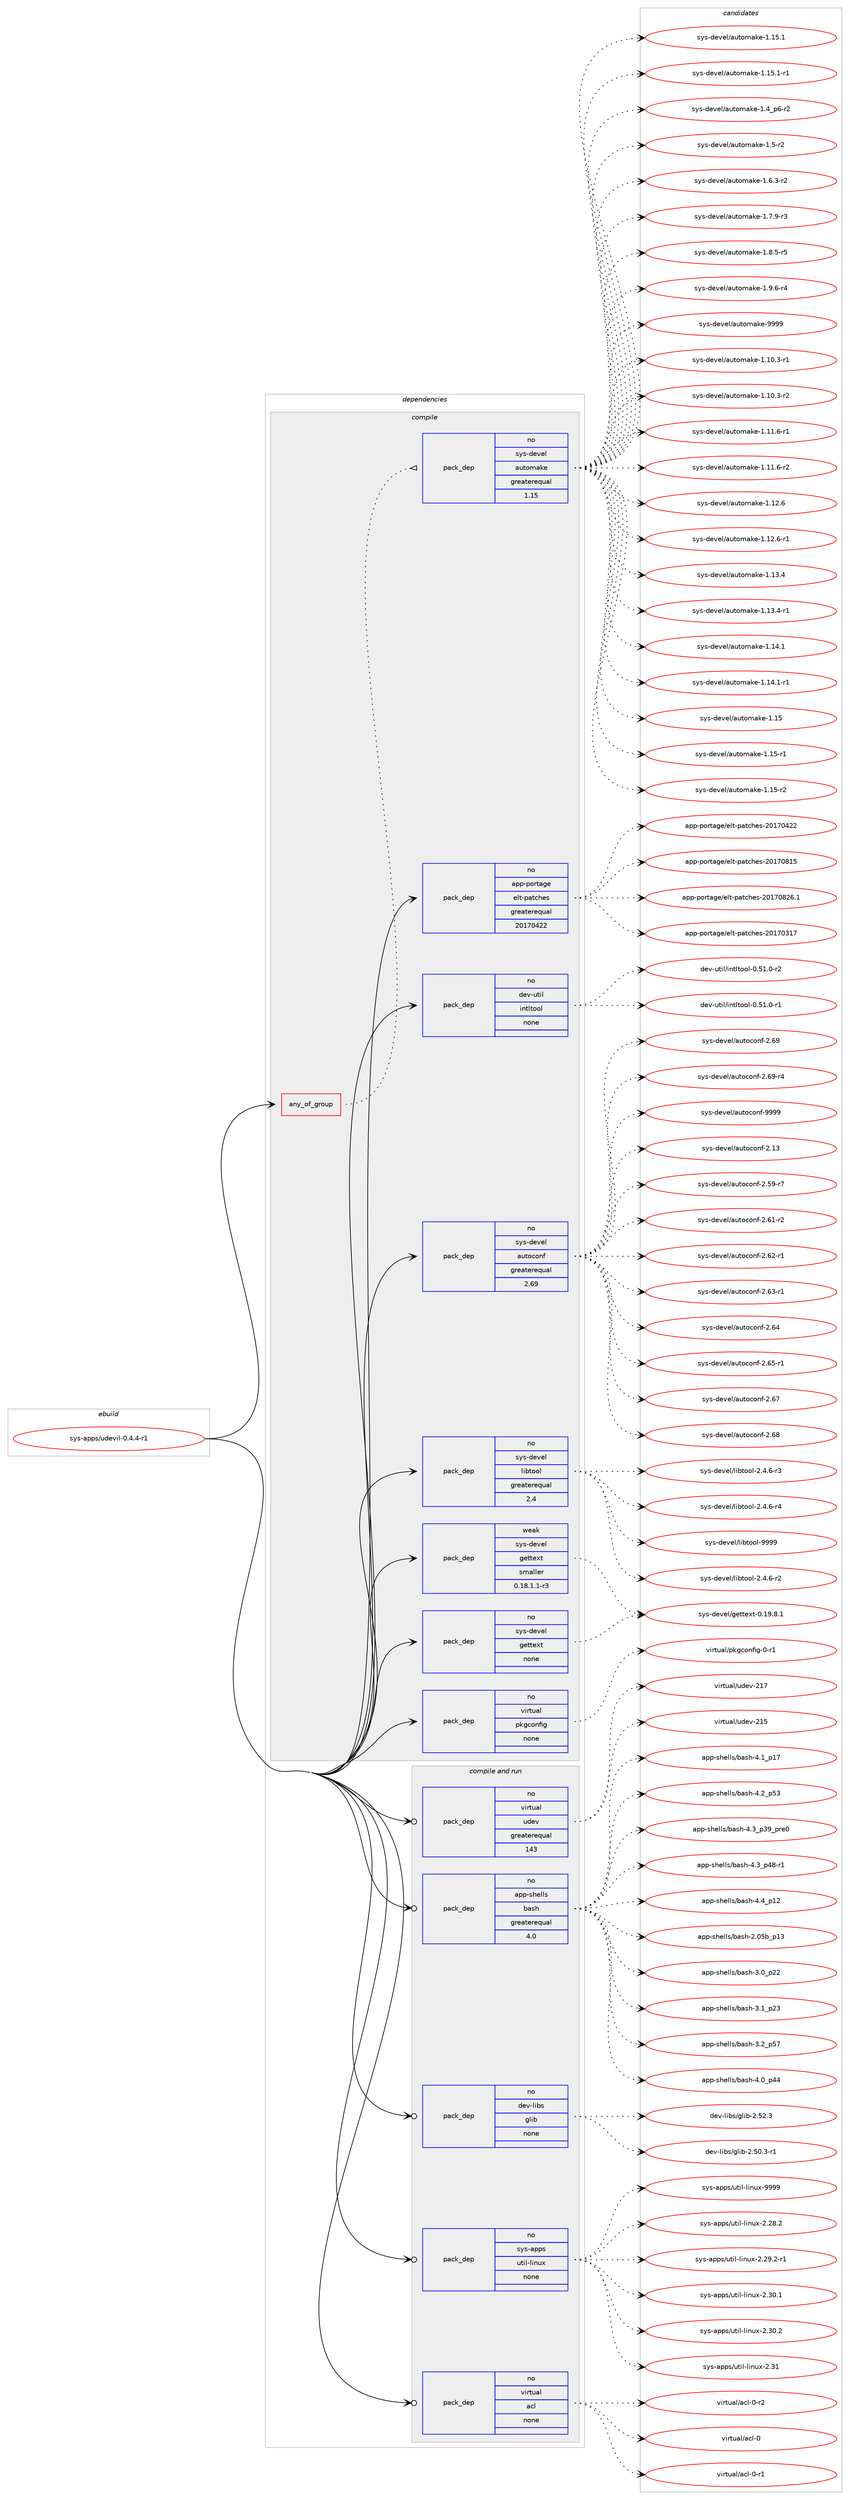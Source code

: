 digraph prolog {

# *************
# Graph options
# *************

newrank=true;
concentrate=true;
compound=true;
graph [rankdir=LR,fontname=Helvetica,fontsize=10,ranksep=1.5];#, ranksep=2.5, nodesep=0.2];
edge  [arrowhead=vee];
node  [fontname=Helvetica,fontsize=10];

# **********
# The ebuild
# **********

subgraph cluster_leftcol {
color=gray;
rank=same;
label=<<i>ebuild</i>>;
id [label="sys-apps/udevil-0.4.4-r1", color=red, width=4, href="../sys-apps/udevil-0.4.4-r1.svg"];
}

# ****************
# The dependencies
# ****************

subgraph cluster_midcol {
color=gray;
label=<<i>dependencies</i>>;
subgraph cluster_compile {
fillcolor="#eeeeee";
style=filled;
label=<<i>compile</i>>;
subgraph any7924 {
dependency473472 [label=<<TABLE BORDER="0" CELLBORDER="1" CELLSPACING="0" CELLPADDING="4"><TR><TD CELLPADDING="10">any_of_group</TD></TR></TABLE>>, shape=none, color=red];subgraph pack351126 {
dependency473473 [label=<<TABLE BORDER="0" CELLBORDER="1" CELLSPACING="0" CELLPADDING="4" WIDTH="220"><TR><TD ROWSPAN="6" CELLPADDING="30">pack_dep</TD></TR><TR><TD WIDTH="110">no</TD></TR><TR><TD>sys-devel</TD></TR><TR><TD>automake</TD></TR><TR><TD>greaterequal</TD></TR><TR><TD>1.15</TD></TR></TABLE>>, shape=none, color=blue];
}
dependency473472:e -> dependency473473:w [weight=20,style="dotted",arrowhead="oinv"];
}
id:e -> dependency473472:w [weight=20,style="solid",arrowhead="vee"];
subgraph pack351127 {
dependency473474 [label=<<TABLE BORDER="0" CELLBORDER="1" CELLSPACING="0" CELLPADDING="4" WIDTH="220"><TR><TD ROWSPAN="6" CELLPADDING="30">pack_dep</TD></TR><TR><TD WIDTH="110">no</TD></TR><TR><TD>app-portage</TD></TR><TR><TD>elt-patches</TD></TR><TR><TD>greaterequal</TD></TR><TR><TD>20170422</TD></TR></TABLE>>, shape=none, color=blue];
}
id:e -> dependency473474:w [weight=20,style="solid",arrowhead="vee"];
subgraph pack351128 {
dependency473475 [label=<<TABLE BORDER="0" CELLBORDER="1" CELLSPACING="0" CELLPADDING="4" WIDTH="220"><TR><TD ROWSPAN="6" CELLPADDING="30">pack_dep</TD></TR><TR><TD WIDTH="110">no</TD></TR><TR><TD>dev-util</TD></TR><TR><TD>intltool</TD></TR><TR><TD>none</TD></TR><TR><TD></TD></TR></TABLE>>, shape=none, color=blue];
}
id:e -> dependency473475:w [weight=20,style="solid",arrowhead="vee"];
subgraph pack351129 {
dependency473476 [label=<<TABLE BORDER="0" CELLBORDER="1" CELLSPACING="0" CELLPADDING="4" WIDTH="220"><TR><TD ROWSPAN="6" CELLPADDING="30">pack_dep</TD></TR><TR><TD WIDTH="110">no</TD></TR><TR><TD>sys-devel</TD></TR><TR><TD>autoconf</TD></TR><TR><TD>greaterequal</TD></TR><TR><TD>2.69</TD></TR></TABLE>>, shape=none, color=blue];
}
id:e -> dependency473476:w [weight=20,style="solid",arrowhead="vee"];
subgraph pack351130 {
dependency473477 [label=<<TABLE BORDER="0" CELLBORDER="1" CELLSPACING="0" CELLPADDING="4" WIDTH="220"><TR><TD ROWSPAN="6" CELLPADDING="30">pack_dep</TD></TR><TR><TD WIDTH="110">no</TD></TR><TR><TD>sys-devel</TD></TR><TR><TD>gettext</TD></TR><TR><TD>none</TD></TR><TR><TD></TD></TR></TABLE>>, shape=none, color=blue];
}
id:e -> dependency473477:w [weight=20,style="solid",arrowhead="vee"];
subgraph pack351131 {
dependency473478 [label=<<TABLE BORDER="0" CELLBORDER="1" CELLSPACING="0" CELLPADDING="4" WIDTH="220"><TR><TD ROWSPAN="6" CELLPADDING="30">pack_dep</TD></TR><TR><TD WIDTH="110">no</TD></TR><TR><TD>sys-devel</TD></TR><TR><TD>libtool</TD></TR><TR><TD>greaterequal</TD></TR><TR><TD>2.4</TD></TR></TABLE>>, shape=none, color=blue];
}
id:e -> dependency473478:w [weight=20,style="solid",arrowhead="vee"];
subgraph pack351132 {
dependency473479 [label=<<TABLE BORDER="0" CELLBORDER="1" CELLSPACING="0" CELLPADDING="4" WIDTH="220"><TR><TD ROWSPAN="6" CELLPADDING="30">pack_dep</TD></TR><TR><TD WIDTH="110">no</TD></TR><TR><TD>virtual</TD></TR><TR><TD>pkgconfig</TD></TR><TR><TD>none</TD></TR><TR><TD></TD></TR></TABLE>>, shape=none, color=blue];
}
id:e -> dependency473479:w [weight=20,style="solid",arrowhead="vee"];
subgraph pack351133 {
dependency473480 [label=<<TABLE BORDER="0" CELLBORDER="1" CELLSPACING="0" CELLPADDING="4" WIDTH="220"><TR><TD ROWSPAN="6" CELLPADDING="30">pack_dep</TD></TR><TR><TD WIDTH="110">weak</TD></TR><TR><TD>sys-devel</TD></TR><TR><TD>gettext</TD></TR><TR><TD>smaller</TD></TR><TR><TD>0.18.1.1-r3</TD></TR></TABLE>>, shape=none, color=blue];
}
id:e -> dependency473480:w [weight=20,style="solid",arrowhead="vee"];
}
subgraph cluster_compileandrun {
fillcolor="#eeeeee";
style=filled;
label=<<i>compile and run</i>>;
subgraph pack351134 {
dependency473481 [label=<<TABLE BORDER="0" CELLBORDER="1" CELLSPACING="0" CELLPADDING="4" WIDTH="220"><TR><TD ROWSPAN="6" CELLPADDING="30">pack_dep</TD></TR><TR><TD WIDTH="110">no</TD></TR><TR><TD>app-shells</TD></TR><TR><TD>bash</TD></TR><TR><TD>greaterequal</TD></TR><TR><TD>4.0</TD></TR></TABLE>>, shape=none, color=blue];
}
id:e -> dependency473481:w [weight=20,style="solid",arrowhead="odotvee"];
subgraph pack351135 {
dependency473482 [label=<<TABLE BORDER="0" CELLBORDER="1" CELLSPACING="0" CELLPADDING="4" WIDTH="220"><TR><TD ROWSPAN="6" CELLPADDING="30">pack_dep</TD></TR><TR><TD WIDTH="110">no</TD></TR><TR><TD>dev-libs</TD></TR><TR><TD>glib</TD></TR><TR><TD>none</TD></TR><TR><TD></TD></TR></TABLE>>, shape=none, color=blue];
}
id:e -> dependency473482:w [weight=20,style="solid",arrowhead="odotvee"];
subgraph pack351136 {
dependency473483 [label=<<TABLE BORDER="0" CELLBORDER="1" CELLSPACING="0" CELLPADDING="4" WIDTH="220"><TR><TD ROWSPAN="6" CELLPADDING="30">pack_dep</TD></TR><TR><TD WIDTH="110">no</TD></TR><TR><TD>sys-apps</TD></TR><TR><TD>util-linux</TD></TR><TR><TD>none</TD></TR><TR><TD></TD></TR></TABLE>>, shape=none, color=blue];
}
id:e -> dependency473483:w [weight=20,style="solid",arrowhead="odotvee"];
subgraph pack351137 {
dependency473484 [label=<<TABLE BORDER="0" CELLBORDER="1" CELLSPACING="0" CELLPADDING="4" WIDTH="220"><TR><TD ROWSPAN="6" CELLPADDING="30">pack_dep</TD></TR><TR><TD WIDTH="110">no</TD></TR><TR><TD>virtual</TD></TR><TR><TD>acl</TD></TR><TR><TD>none</TD></TR><TR><TD></TD></TR></TABLE>>, shape=none, color=blue];
}
id:e -> dependency473484:w [weight=20,style="solid",arrowhead="odotvee"];
subgraph pack351138 {
dependency473485 [label=<<TABLE BORDER="0" CELLBORDER="1" CELLSPACING="0" CELLPADDING="4" WIDTH="220"><TR><TD ROWSPAN="6" CELLPADDING="30">pack_dep</TD></TR><TR><TD WIDTH="110">no</TD></TR><TR><TD>virtual</TD></TR><TR><TD>udev</TD></TR><TR><TD>greaterequal</TD></TR><TR><TD>143</TD></TR></TABLE>>, shape=none, color=blue];
}
id:e -> dependency473485:w [weight=20,style="solid",arrowhead="odotvee"];
}
subgraph cluster_run {
fillcolor="#eeeeee";
style=filled;
label=<<i>run</i>>;
}
}

# **************
# The candidates
# **************

subgraph cluster_choices {
rank=same;
color=gray;
label=<<i>candidates</i>>;

subgraph choice351126 {
color=black;
nodesep=1;
choice11512111545100101118101108479711711611110997107101454946494846514511449 [label="sys-devel/automake-1.10.3-r1", color=red, width=4,href="../sys-devel/automake-1.10.3-r1.svg"];
choice11512111545100101118101108479711711611110997107101454946494846514511450 [label="sys-devel/automake-1.10.3-r2", color=red, width=4,href="../sys-devel/automake-1.10.3-r2.svg"];
choice11512111545100101118101108479711711611110997107101454946494946544511449 [label="sys-devel/automake-1.11.6-r1", color=red, width=4,href="../sys-devel/automake-1.11.6-r1.svg"];
choice11512111545100101118101108479711711611110997107101454946494946544511450 [label="sys-devel/automake-1.11.6-r2", color=red, width=4,href="../sys-devel/automake-1.11.6-r2.svg"];
choice1151211154510010111810110847971171161111099710710145494649504654 [label="sys-devel/automake-1.12.6", color=red, width=4,href="../sys-devel/automake-1.12.6.svg"];
choice11512111545100101118101108479711711611110997107101454946495046544511449 [label="sys-devel/automake-1.12.6-r1", color=red, width=4,href="../sys-devel/automake-1.12.6-r1.svg"];
choice1151211154510010111810110847971171161111099710710145494649514652 [label="sys-devel/automake-1.13.4", color=red, width=4,href="../sys-devel/automake-1.13.4.svg"];
choice11512111545100101118101108479711711611110997107101454946495146524511449 [label="sys-devel/automake-1.13.4-r1", color=red, width=4,href="../sys-devel/automake-1.13.4-r1.svg"];
choice1151211154510010111810110847971171161111099710710145494649524649 [label="sys-devel/automake-1.14.1", color=red, width=4,href="../sys-devel/automake-1.14.1.svg"];
choice11512111545100101118101108479711711611110997107101454946495246494511449 [label="sys-devel/automake-1.14.1-r1", color=red, width=4,href="../sys-devel/automake-1.14.1-r1.svg"];
choice115121115451001011181011084797117116111109971071014549464953 [label="sys-devel/automake-1.15", color=red, width=4,href="../sys-devel/automake-1.15.svg"];
choice1151211154510010111810110847971171161111099710710145494649534511449 [label="sys-devel/automake-1.15-r1", color=red, width=4,href="../sys-devel/automake-1.15-r1.svg"];
choice1151211154510010111810110847971171161111099710710145494649534511450 [label="sys-devel/automake-1.15-r2", color=red, width=4,href="../sys-devel/automake-1.15-r2.svg"];
choice1151211154510010111810110847971171161111099710710145494649534649 [label="sys-devel/automake-1.15.1", color=red, width=4,href="../sys-devel/automake-1.15.1.svg"];
choice11512111545100101118101108479711711611110997107101454946495346494511449 [label="sys-devel/automake-1.15.1-r1", color=red, width=4,href="../sys-devel/automake-1.15.1-r1.svg"];
choice115121115451001011181011084797117116111109971071014549465295112544511450 [label="sys-devel/automake-1.4_p6-r2", color=red, width=4,href="../sys-devel/automake-1.4_p6-r2.svg"];
choice11512111545100101118101108479711711611110997107101454946534511450 [label="sys-devel/automake-1.5-r2", color=red, width=4,href="../sys-devel/automake-1.5-r2.svg"];
choice115121115451001011181011084797117116111109971071014549465446514511450 [label="sys-devel/automake-1.6.3-r2", color=red, width=4,href="../sys-devel/automake-1.6.3-r2.svg"];
choice115121115451001011181011084797117116111109971071014549465546574511451 [label="sys-devel/automake-1.7.9-r3", color=red, width=4,href="../sys-devel/automake-1.7.9-r3.svg"];
choice115121115451001011181011084797117116111109971071014549465646534511453 [label="sys-devel/automake-1.8.5-r5", color=red, width=4,href="../sys-devel/automake-1.8.5-r5.svg"];
choice115121115451001011181011084797117116111109971071014549465746544511452 [label="sys-devel/automake-1.9.6-r4", color=red, width=4,href="../sys-devel/automake-1.9.6-r4.svg"];
choice115121115451001011181011084797117116111109971071014557575757 [label="sys-devel/automake-9999", color=red, width=4,href="../sys-devel/automake-9999.svg"];
dependency473473:e -> choice11512111545100101118101108479711711611110997107101454946494846514511449:w [style=dotted,weight="100"];
dependency473473:e -> choice11512111545100101118101108479711711611110997107101454946494846514511450:w [style=dotted,weight="100"];
dependency473473:e -> choice11512111545100101118101108479711711611110997107101454946494946544511449:w [style=dotted,weight="100"];
dependency473473:e -> choice11512111545100101118101108479711711611110997107101454946494946544511450:w [style=dotted,weight="100"];
dependency473473:e -> choice1151211154510010111810110847971171161111099710710145494649504654:w [style=dotted,weight="100"];
dependency473473:e -> choice11512111545100101118101108479711711611110997107101454946495046544511449:w [style=dotted,weight="100"];
dependency473473:e -> choice1151211154510010111810110847971171161111099710710145494649514652:w [style=dotted,weight="100"];
dependency473473:e -> choice11512111545100101118101108479711711611110997107101454946495146524511449:w [style=dotted,weight="100"];
dependency473473:e -> choice1151211154510010111810110847971171161111099710710145494649524649:w [style=dotted,weight="100"];
dependency473473:e -> choice11512111545100101118101108479711711611110997107101454946495246494511449:w [style=dotted,weight="100"];
dependency473473:e -> choice115121115451001011181011084797117116111109971071014549464953:w [style=dotted,weight="100"];
dependency473473:e -> choice1151211154510010111810110847971171161111099710710145494649534511449:w [style=dotted,weight="100"];
dependency473473:e -> choice1151211154510010111810110847971171161111099710710145494649534511450:w [style=dotted,weight="100"];
dependency473473:e -> choice1151211154510010111810110847971171161111099710710145494649534649:w [style=dotted,weight="100"];
dependency473473:e -> choice11512111545100101118101108479711711611110997107101454946495346494511449:w [style=dotted,weight="100"];
dependency473473:e -> choice115121115451001011181011084797117116111109971071014549465295112544511450:w [style=dotted,weight="100"];
dependency473473:e -> choice11512111545100101118101108479711711611110997107101454946534511450:w [style=dotted,weight="100"];
dependency473473:e -> choice115121115451001011181011084797117116111109971071014549465446514511450:w [style=dotted,weight="100"];
dependency473473:e -> choice115121115451001011181011084797117116111109971071014549465546574511451:w [style=dotted,weight="100"];
dependency473473:e -> choice115121115451001011181011084797117116111109971071014549465646534511453:w [style=dotted,weight="100"];
dependency473473:e -> choice115121115451001011181011084797117116111109971071014549465746544511452:w [style=dotted,weight="100"];
dependency473473:e -> choice115121115451001011181011084797117116111109971071014557575757:w [style=dotted,weight="100"];
}
subgraph choice351127 {
color=black;
nodesep=1;
choice97112112451121111141169710310147101108116451129711699104101115455048495548514955 [label="app-portage/elt-patches-20170317", color=red, width=4,href="../app-portage/elt-patches-20170317.svg"];
choice97112112451121111141169710310147101108116451129711699104101115455048495548525050 [label="app-portage/elt-patches-20170422", color=red, width=4,href="../app-portage/elt-patches-20170422.svg"];
choice97112112451121111141169710310147101108116451129711699104101115455048495548564953 [label="app-portage/elt-patches-20170815", color=red, width=4,href="../app-portage/elt-patches-20170815.svg"];
choice971121124511211111411697103101471011081164511297116991041011154550484955485650544649 [label="app-portage/elt-patches-20170826.1", color=red, width=4,href="../app-portage/elt-patches-20170826.1.svg"];
dependency473474:e -> choice97112112451121111141169710310147101108116451129711699104101115455048495548514955:w [style=dotted,weight="100"];
dependency473474:e -> choice97112112451121111141169710310147101108116451129711699104101115455048495548525050:w [style=dotted,weight="100"];
dependency473474:e -> choice97112112451121111141169710310147101108116451129711699104101115455048495548564953:w [style=dotted,weight="100"];
dependency473474:e -> choice971121124511211111411697103101471011081164511297116991041011154550484955485650544649:w [style=dotted,weight="100"];
}
subgraph choice351128 {
color=black;
nodesep=1;
choice1001011184511711610510847105110116108116111111108454846534946484511449 [label="dev-util/intltool-0.51.0-r1", color=red, width=4,href="../dev-util/intltool-0.51.0-r1.svg"];
choice1001011184511711610510847105110116108116111111108454846534946484511450 [label="dev-util/intltool-0.51.0-r2", color=red, width=4,href="../dev-util/intltool-0.51.0-r2.svg"];
dependency473475:e -> choice1001011184511711610510847105110116108116111111108454846534946484511449:w [style=dotted,weight="100"];
dependency473475:e -> choice1001011184511711610510847105110116108116111111108454846534946484511450:w [style=dotted,weight="100"];
}
subgraph choice351129 {
color=black;
nodesep=1;
choice115121115451001011181011084797117116111991111101024550464951 [label="sys-devel/autoconf-2.13", color=red, width=4,href="../sys-devel/autoconf-2.13.svg"];
choice1151211154510010111810110847971171161119911111010245504653574511455 [label="sys-devel/autoconf-2.59-r7", color=red, width=4,href="../sys-devel/autoconf-2.59-r7.svg"];
choice1151211154510010111810110847971171161119911111010245504654494511450 [label="sys-devel/autoconf-2.61-r2", color=red, width=4,href="../sys-devel/autoconf-2.61-r2.svg"];
choice1151211154510010111810110847971171161119911111010245504654504511449 [label="sys-devel/autoconf-2.62-r1", color=red, width=4,href="../sys-devel/autoconf-2.62-r1.svg"];
choice1151211154510010111810110847971171161119911111010245504654514511449 [label="sys-devel/autoconf-2.63-r1", color=red, width=4,href="../sys-devel/autoconf-2.63-r1.svg"];
choice115121115451001011181011084797117116111991111101024550465452 [label="sys-devel/autoconf-2.64", color=red, width=4,href="../sys-devel/autoconf-2.64.svg"];
choice1151211154510010111810110847971171161119911111010245504654534511449 [label="sys-devel/autoconf-2.65-r1", color=red, width=4,href="../sys-devel/autoconf-2.65-r1.svg"];
choice115121115451001011181011084797117116111991111101024550465455 [label="sys-devel/autoconf-2.67", color=red, width=4,href="../sys-devel/autoconf-2.67.svg"];
choice115121115451001011181011084797117116111991111101024550465456 [label="sys-devel/autoconf-2.68", color=red, width=4,href="../sys-devel/autoconf-2.68.svg"];
choice115121115451001011181011084797117116111991111101024550465457 [label="sys-devel/autoconf-2.69", color=red, width=4,href="../sys-devel/autoconf-2.69.svg"];
choice1151211154510010111810110847971171161119911111010245504654574511452 [label="sys-devel/autoconf-2.69-r4", color=red, width=4,href="../sys-devel/autoconf-2.69-r4.svg"];
choice115121115451001011181011084797117116111991111101024557575757 [label="sys-devel/autoconf-9999", color=red, width=4,href="../sys-devel/autoconf-9999.svg"];
dependency473476:e -> choice115121115451001011181011084797117116111991111101024550464951:w [style=dotted,weight="100"];
dependency473476:e -> choice1151211154510010111810110847971171161119911111010245504653574511455:w [style=dotted,weight="100"];
dependency473476:e -> choice1151211154510010111810110847971171161119911111010245504654494511450:w [style=dotted,weight="100"];
dependency473476:e -> choice1151211154510010111810110847971171161119911111010245504654504511449:w [style=dotted,weight="100"];
dependency473476:e -> choice1151211154510010111810110847971171161119911111010245504654514511449:w [style=dotted,weight="100"];
dependency473476:e -> choice115121115451001011181011084797117116111991111101024550465452:w [style=dotted,weight="100"];
dependency473476:e -> choice1151211154510010111810110847971171161119911111010245504654534511449:w [style=dotted,weight="100"];
dependency473476:e -> choice115121115451001011181011084797117116111991111101024550465455:w [style=dotted,weight="100"];
dependency473476:e -> choice115121115451001011181011084797117116111991111101024550465456:w [style=dotted,weight="100"];
dependency473476:e -> choice115121115451001011181011084797117116111991111101024550465457:w [style=dotted,weight="100"];
dependency473476:e -> choice1151211154510010111810110847971171161119911111010245504654574511452:w [style=dotted,weight="100"];
dependency473476:e -> choice115121115451001011181011084797117116111991111101024557575757:w [style=dotted,weight="100"];
}
subgraph choice351130 {
color=black;
nodesep=1;
choice1151211154510010111810110847103101116116101120116454846495746564649 [label="sys-devel/gettext-0.19.8.1", color=red, width=4,href="../sys-devel/gettext-0.19.8.1.svg"];
dependency473477:e -> choice1151211154510010111810110847103101116116101120116454846495746564649:w [style=dotted,weight="100"];
}
subgraph choice351131 {
color=black;
nodesep=1;
choice1151211154510010111810110847108105981161111111084550465246544511450 [label="sys-devel/libtool-2.4.6-r2", color=red, width=4,href="../sys-devel/libtool-2.4.6-r2.svg"];
choice1151211154510010111810110847108105981161111111084550465246544511451 [label="sys-devel/libtool-2.4.6-r3", color=red, width=4,href="../sys-devel/libtool-2.4.6-r3.svg"];
choice1151211154510010111810110847108105981161111111084550465246544511452 [label="sys-devel/libtool-2.4.6-r4", color=red, width=4,href="../sys-devel/libtool-2.4.6-r4.svg"];
choice1151211154510010111810110847108105981161111111084557575757 [label="sys-devel/libtool-9999", color=red, width=4,href="../sys-devel/libtool-9999.svg"];
dependency473478:e -> choice1151211154510010111810110847108105981161111111084550465246544511450:w [style=dotted,weight="100"];
dependency473478:e -> choice1151211154510010111810110847108105981161111111084550465246544511451:w [style=dotted,weight="100"];
dependency473478:e -> choice1151211154510010111810110847108105981161111111084550465246544511452:w [style=dotted,weight="100"];
dependency473478:e -> choice1151211154510010111810110847108105981161111111084557575757:w [style=dotted,weight="100"];
}
subgraph choice351132 {
color=black;
nodesep=1;
choice11810511411611797108471121071039911111010210510345484511449 [label="virtual/pkgconfig-0-r1", color=red, width=4,href="../virtual/pkgconfig-0-r1.svg"];
dependency473479:e -> choice11810511411611797108471121071039911111010210510345484511449:w [style=dotted,weight="100"];
}
subgraph choice351133 {
color=black;
nodesep=1;
choice1151211154510010111810110847103101116116101120116454846495746564649 [label="sys-devel/gettext-0.19.8.1", color=red, width=4,href="../sys-devel/gettext-0.19.8.1.svg"];
dependency473480:e -> choice1151211154510010111810110847103101116116101120116454846495746564649:w [style=dotted,weight="100"];
}
subgraph choice351134 {
color=black;
nodesep=1;
choice9711211245115104101108108115479897115104455046485398951124951 [label="app-shells/bash-2.05b_p13", color=red, width=4,href="../app-shells/bash-2.05b_p13.svg"];
choice971121124511510410110810811547989711510445514648951125050 [label="app-shells/bash-3.0_p22", color=red, width=4,href="../app-shells/bash-3.0_p22.svg"];
choice971121124511510410110810811547989711510445514649951125051 [label="app-shells/bash-3.1_p23", color=red, width=4,href="../app-shells/bash-3.1_p23.svg"];
choice971121124511510410110810811547989711510445514650951125355 [label="app-shells/bash-3.2_p57", color=red, width=4,href="../app-shells/bash-3.2_p57.svg"];
choice971121124511510410110810811547989711510445524648951125252 [label="app-shells/bash-4.0_p44", color=red, width=4,href="../app-shells/bash-4.0_p44.svg"];
choice971121124511510410110810811547989711510445524649951124955 [label="app-shells/bash-4.1_p17", color=red, width=4,href="../app-shells/bash-4.1_p17.svg"];
choice971121124511510410110810811547989711510445524650951125351 [label="app-shells/bash-4.2_p53", color=red, width=4,href="../app-shells/bash-4.2_p53.svg"];
choice9711211245115104101108108115479897115104455246519511251579511211410148 [label="app-shells/bash-4.3_p39_pre0", color=red, width=4,href="../app-shells/bash-4.3_p39_pre0.svg"];
choice9711211245115104101108108115479897115104455246519511252564511449 [label="app-shells/bash-4.3_p48-r1", color=red, width=4,href="../app-shells/bash-4.3_p48-r1.svg"];
choice971121124511510410110810811547989711510445524652951124950 [label="app-shells/bash-4.4_p12", color=red, width=4,href="../app-shells/bash-4.4_p12.svg"];
dependency473481:e -> choice9711211245115104101108108115479897115104455046485398951124951:w [style=dotted,weight="100"];
dependency473481:e -> choice971121124511510410110810811547989711510445514648951125050:w [style=dotted,weight="100"];
dependency473481:e -> choice971121124511510410110810811547989711510445514649951125051:w [style=dotted,weight="100"];
dependency473481:e -> choice971121124511510410110810811547989711510445514650951125355:w [style=dotted,weight="100"];
dependency473481:e -> choice971121124511510410110810811547989711510445524648951125252:w [style=dotted,weight="100"];
dependency473481:e -> choice971121124511510410110810811547989711510445524649951124955:w [style=dotted,weight="100"];
dependency473481:e -> choice971121124511510410110810811547989711510445524650951125351:w [style=dotted,weight="100"];
dependency473481:e -> choice9711211245115104101108108115479897115104455246519511251579511211410148:w [style=dotted,weight="100"];
dependency473481:e -> choice9711211245115104101108108115479897115104455246519511252564511449:w [style=dotted,weight="100"];
dependency473481:e -> choice971121124511510410110810811547989711510445524652951124950:w [style=dotted,weight="100"];
}
subgraph choice351135 {
color=black;
nodesep=1;
choice10010111845108105981154710310810598455046534846514511449 [label="dev-libs/glib-2.50.3-r1", color=red, width=4,href="../dev-libs/glib-2.50.3-r1.svg"];
choice1001011184510810598115471031081059845504653504651 [label="dev-libs/glib-2.52.3", color=red, width=4,href="../dev-libs/glib-2.52.3.svg"];
dependency473482:e -> choice10010111845108105981154710310810598455046534846514511449:w [style=dotted,weight="100"];
dependency473482:e -> choice1001011184510810598115471031081059845504653504651:w [style=dotted,weight="100"];
}
subgraph choice351136 {
color=black;
nodesep=1;
choice1151211154597112112115471171161051084510810511011712045504650564650 [label="sys-apps/util-linux-2.28.2", color=red, width=4,href="../sys-apps/util-linux-2.28.2.svg"];
choice11512111545971121121154711711610510845108105110117120455046505746504511449 [label="sys-apps/util-linux-2.29.2-r1", color=red, width=4,href="../sys-apps/util-linux-2.29.2-r1.svg"];
choice1151211154597112112115471171161051084510810511011712045504651484649 [label="sys-apps/util-linux-2.30.1", color=red, width=4,href="../sys-apps/util-linux-2.30.1.svg"];
choice1151211154597112112115471171161051084510810511011712045504651484650 [label="sys-apps/util-linux-2.30.2", color=red, width=4,href="../sys-apps/util-linux-2.30.2.svg"];
choice115121115459711211211547117116105108451081051101171204550465149 [label="sys-apps/util-linux-2.31", color=red, width=4,href="../sys-apps/util-linux-2.31.svg"];
choice115121115459711211211547117116105108451081051101171204557575757 [label="sys-apps/util-linux-9999", color=red, width=4,href="../sys-apps/util-linux-9999.svg"];
dependency473483:e -> choice1151211154597112112115471171161051084510810511011712045504650564650:w [style=dotted,weight="100"];
dependency473483:e -> choice11512111545971121121154711711610510845108105110117120455046505746504511449:w [style=dotted,weight="100"];
dependency473483:e -> choice1151211154597112112115471171161051084510810511011712045504651484649:w [style=dotted,weight="100"];
dependency473483:e -> choice1151211154597112112115471171161051084510810511011712045504651484650:w [style=dotted,weight="100"];
dependency473483:e -> choice115121115459711211211547117116105108451081051101171204550465149:w [style=dotted,weight="100"];
dependency473483:e -> choice115121115459711211211547117116105108451081051101171204557575757:w [style=dotted,weight="100"];
}
subgraph choice351137 {
color=black;
nodesep=1;
choice118105114116117971084797991084548 [label="virtual/acl-0", color=red, width=4,href="../virtual/acl-0.svg"];
choice1181051141161179710847979910845484511449 [label="virtual/acl-0-r1", color=red, width=4,href="../virtual/acl-0-r1.svg"];
choice1181051141161179710847979910845484511450 [label="virtual/acl-0-r2", color=red, width=4,href="../virtual/acl-0-r2.svg"];
dependency473484:e -> choice118105114116117971084797991084548:w [style=dotted,weight="100"];
dependency473484:e -> choice1181051141161179710847979910845484511449:w [style=dotted,weight="100"];
dependency473484:e -> choice1181051141161179710847979910845484511450:w [style=dotted,weight="100"];
}
subgraph choice351138 {
color=black;
nodesep=1;
choice118105114116117971084711710010111845504953 [label="virtual/udev-215", color=red, width=4,href="../virtual/udev-215.svg"];
choice118105114116117971084711710010111845504955 [label="virtual/udev-217", color=red, width=4,href="../virtual/udev-217.svg"];
dependency473485:e -> choice118105114116117971084711710010111845504953:w [style=dotted,weight="100"];
dependency473485:e -> choice118105114116117971084711710010111845504955:w [style=dotted,weight="100"];
}
}

}
